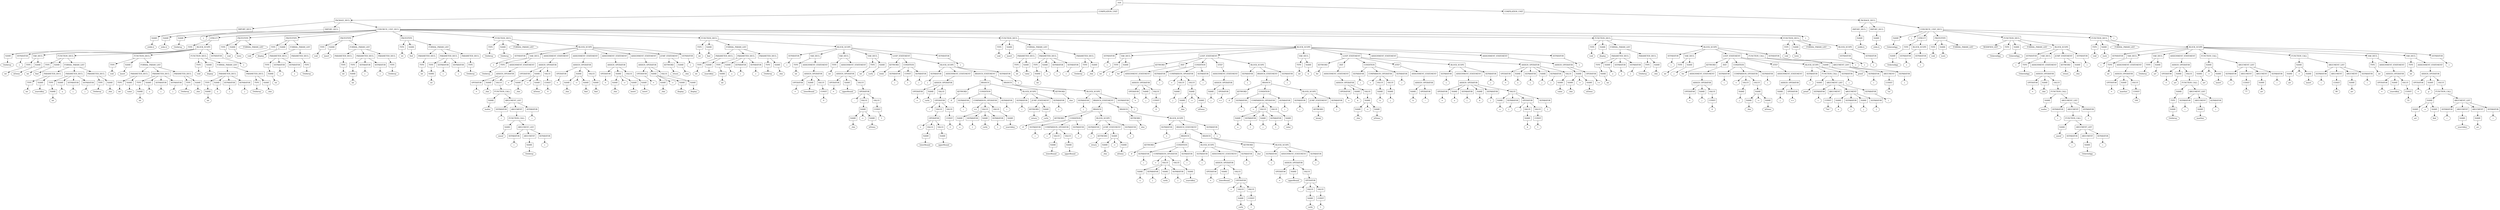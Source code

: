digraph G {
	splines="TRUE";
	n_0 [label="root", shape="rectangle"]
	n_0 -> n_1
	n_1 [label="COMPILATION_UNIT", shape="rectangle"]
	n_1 -> n_3
	n_3 [label="PACKAGE_DECL", shape="rectangle"]
	n_3 -> n_5
	n_5 [label="IMPORT_DECL", shape="rectangle"]
	n_5 -> n_11
	n_11 [label="NAME", shape="rectangle"]
	n_11 -> n_35
	n_35 [label="stdlib.h", shape="ellipse"]
	n_3 -> n_6
	n_6 [label="IMPORT_DECL", shape="rectangle"]
	n_6 -> n_12
	n_12 [label="NAME", shape="rectangle"]
	n_12 -> n_36
	n_36 [label="stdio.h", shape="ellipse"]
	n_3 -> n_7
	n_7 [label="CONCRETE_UNIT_DECL", shape="rectangle"]
	n_7 -> n_13
	n_13 [label="NAME", shape="rectangle"]
	n_13 -> n_37
	n_37 [label="OrdArray", shape="ellipse"]
	n_7 -> n_14
	n_14 [label="{", shape="ellipse"]
	n_7 -> n_15
	n_15 [label="STRUCT", shape="rectangle"]
	n_15 -> n_38
	n_38 [label="TYPE", shape="rectangle"]
	n_38 -> n_89
	n_89 [label="NAME", shape="rectangle"]
	n_89 -> n_181
	n_181 [label="OrdArray", shape="ellipse"]
	n_15 -> n_39
	n_39 [label="BLOCK_SCOPE", shape="rectangle"]
	n_39 -> n_90
	n_90 [label="SEPARATOR", shape="rectangle"]
	n_90 -> n_182
	n_182 [label="{", shape="ellipse"]
	n_39 -> n_91
	n_91 [label="VAR_DECL", shape="rectangle"]
	n_91 -> n_183
	n_183 [label="TYPE", shape="rectangle"]
	n_183 -> n_307
	n_307 [label="int", shape="ellipse"]
	n_91 -> n_184
	n_184 [label="NAME", shape="rectangle"]
	n_184 -> n_308
	n_308 [label="nElems", shape="ellipse"]
	n_39 -> n_92
	n_92 [label="FUNCTION_DECL", shape="rectangle"]
	n_92 -> n_185
	n_185 [label="TYPE", shape="rectangle"]
	n_185 -> n_309
	n_309 [label="int", shape="ellipse"]
	n_92 -> n_186
	n_186 [label="NAME", shape="rectangle"]
	n_186 -> n_310
	n_310 [label="find", shape="ellipse"]
	n_92 -> n_187
	n_187 [label="FORMAL_PARAM_LIST", shape="rectangle"]
	n_187 -> n_311
	n_311 [label="PARAMETER_DECL", shape="rectangle"]
	n_311 -> n_463
	n_463 [label="TYPE", shape="rectangle"]
	n_463 -> n_599
	n_599 [label="int", shape="ellipse"]
	n_311 -> n_464
	n_464 [label="NAME", shape="rectangle"]
	n_464 -> n_600
	n_600 [label="searchKey", shape="ellipse"]
	n_187 -> n_312
	n_312 [label="PARAMETER_DECL", shape="rectangle"]
	n_312 -> n_465
	n_465 [label="TYPE", shape="rectangle"]
	n_465 -> n_601
	n_601 [label="NAME", shape="rectangle"]
	n_601 -> n_707
	n_707 [label="int", shape="ellipse"]
	n_312 -> n_466
	n_466 [label="NAME", shape="rectangle"]
	n_466 -> n_602
	n_602 [label="a", shape="ellipse"]
	n_312 -> n_467
	n_467 [label="SEPARATOR", shape="rectangle"]
	n_467 -> n_603
	n_603 [label="[", shape="ellipse"]
	n_312 -> n_468
	n_468 [label="SEPARATOR", shape="rectangle"]
	n_468 -> n_604
	n_604 [label="]", shape="ellipse"]
	n_187 -> n_313
	n_313 [label="PARAMETER_DECL", shape="rectangle"]
	n_313 -> n_469
	n_469 [label="TYPE", shape="rectangle"]
	n_469 -> n_605
	n_605 [label="OrdArray", shape="ellipse"]
	n_313 -> n_470
	n_470 [label="NAME", shape="rectangle"]
	n_470 -> n_606
	n_606 [label="_this", shape="ellipse"]
	n_39 -> n_93
	n_93 [label="FUNCTION_DECL", shape="rectangle"]
	n_93 -> n_188
	n_188 [label="TYPE", shape="rectangle"]
	n_188 -> n_314
	n_314 [label="void", shape="ellipse"]
	n_93 -> n_189
	n_189 [label="NAME", shape="rectangle"]
	n_189 -> n_315
	n_315 [label="insert", shape="ellipse"]
	n_93 -> n_190
	n_190 [label="FORMAL_PARAM_LIST", shape="rectangle"]
	n_190 -> n_316
	n_316 [label="PARAMETER_DECL", shape="rectangle"]
	n_316 -> n_471
	n_471 [label="TYPE", shape="rectangle"]
	n_471 -> n_607
	n_607 [label="int", shape="ellipse"]
	n_316 -> n_472
	n_472 [label="NAME", shape="rectangle"]
	n_472 -> n_608
	n_608 [label="value", shape="ellipse"]
	n_190 -> n_317
	n_317 [label="PARAMETER_DECL", shape="rectangle"]
	n_317 -> n_473
	n_473 [label="TYPE", shape="rectangle"]
	n_473 -> n_609
	n_609 [label="NAME", shape="rectangle"]
	n_609 -> n_708
	n_708 [label="int", shape="ellipse"]
	n_317 -> n_474
	n_474 [label="NAME", shape="rectangle"]
	n_474 -> n_610
	n_610 [label="a", shape="ellipse"]
	n_317 -> n_475
	n_475 [label="SEPARATOR", shape="rectangle"]
	n_475 -> n_611
	n_611 [label="[", shape="ellipse"]
	n_317 -> n_476
	n_476 [label="SEPARATOR", shape="rectangle"]
	n_476 -> n_612
	n_612 [label="]", shape="ellipse"]
	n_190 -> n_318
	n_318 [label="PARAMETER_DECL", shape="rectangle"]
	n_318 -> n_477
	n_477 [label="TYPE", shape="rectangle"]
	n_477 -> n_613
	n_613 [label="OrdArray", shape="ellipse"]
	n_318 -> n_478
	n_478 [label="NAME", shape="rectangle"]
	n_478 -> n_614
	n_614 [label="_this", shape="ellipse"]
	n_39 -> n_94
	n_94 [label="FUNCTION_DECL", shape="rectangle"]
	n_94 -> n_191
	n_191 [label="TYPE", shape="rectangle"]
	n_191 -> n_319
	n_319 [label="void", shape="ellipse"]
	n_94 -> n_192
	n_192 [label="NAME", shape="rectangle"]
	n_192 -> n_320
	n_320 [label="display", shape="ellipse"]
	n_94 -> n_193
	n_193 [label="FORMAL_PARAM_LIST", shape="rectangle"]
	n_193 -> n_321
	n_321 [label="PARAMETER_DECL", shape="rectangle"]
	n_321 -> n_479
	n_479 [label="TYPE", shape="rectangle"]
	n_479 -> n_615
	n_615 [label="NAME", shape="rectangle"]
	n_615 -> n_709
	n_709 [label="int", shape="ellipse"]
	n_321 -> n_480
	n_480 [label="NAME", shape="rectangle"]
	n_480 -> n_616
	n_616 [label="a", shape="ellipse"]
	n_321 -> n_481
	n_481 [label="SEPARATOR", shape="rectangle"]
	n_481 -> n_617
	n_617 [label="[", shape="ellipse"]
	n_321 -> n_482
	n_482 [label="SEPARATOR", shape="rectangle"]
	n_482 -> n_618
	n_618 [label="]", shape="ellipse"]
	n_193 -> n_322
	n_322 [label="PARAMETER_DECL", shape="rectangle"]
	n_322 -> n_483
	n_483 [label="TYPE", shape="rectangle"]
	n_483 -> n_619
	n_619 [label="OrdArray", shape="ellipse"]
	n_322 -> n_484
	n_484 [label="NAME", shape="rectangle"]
	n_484 -> n_620
	n_620 [label="_this", shape="ellipse"]
	n_39 -> n_95
	n_95 [label="SEPARATOR", shape="rectangle"]
	n_95 -> n_194
	n_194 [label="}", shape="ellipse"]
	n_7 -> n_16
	n_16 [label="PROTOTYPE", shape="rectangle"]
	n_16 -> n_40
	n_40 [label="TYPE", shape="rectangle"]
	n_40 -> n_96
	n_96 [label="void", shape="ellipse"]
	n_16 -> n_41
	n_41 [label="NAME", shape="rectangle"]
	n_41 -> n_97
	n_97 [label="teste", shape="ellipse"]
	n_16 -> n_42
	n_42 [label="FORMAL_PARAM_LIST", shape="ellipse"]
	n_7 -> n_17
	n_17 [label="PROTOTYPE", shape="rectangle"]
	n_17 -> n_43
	n_43 [label="TYPE", shape="rectangle"]
	n_43 -> n_98
	n_98 [label="void", shape="ellipse"]
	n_17 -> n_44
	n_44 [label="NAME", shape="rectangle"]
	n_44 -> n_99
	n_99 [label="display", shape="ellipse"]
	n_17 -> n_45
	n_45 [label="FORMAL_PARAM_LIST", shape="rectangle"]
	n_45 -> n_100
	n_100 [label="PARAMETER_DECL", shape="rectangle"]
	n_100 -> n_195
	n_195 [label="TYPE", shape="rectangle"]
	n_195 -> n_323
	n_323 [label="NAME", shape="rectangle"]
	n_323 -> n_485
	n_485 [label="int", shape="ellipse"]
	n_100 -> n_196
	n_196 [label="SEPARATOR", shape="rectangle"]
	n_196 -> n_324
	n_324 [label="[", shape="ellipse"]
	n_100 -> n_197
	n_197 [label="SEPARATOR", shape="rectangle"]
	n_197 -> n_325
	n_325 [label="]", shape="ellipse"]
	n_45 -> n_101
	n_101 [label="PARAMETER_DECL", shape="rectangle"]
	n_101 -> n_198
	n_198 [label="TYPE", shape="rectangle"]
	n_198 -> n_326
	n_326 [label="OrdArray", shape="ellipse"]
	n_7 -> n_18
	n_18 [label="PROTOTYPE", shape="rectangle"]
	n_18 -> n_46
	n_46 [label="TYPE", shape="rectangle"]
	n_46 -> n_102
	n_102 [label="void", shape="ellipse"]
	n_18 -> n_47
	n_47 [label="NAME", shape="rectangle"]
	n_47 -> n_103
	n_103 [label="insert", shape="ellipse"]
	n_18 -> n_48
	n_48 [label="FORMAL_PARAM_LIST", shape="rectangle"]
	n_48 -> n_104
	n_104 [label="PARAMETER_DECL", shape="rectangle"]
	n_104 -> n_199
	n_199 [label="TYPE", shape="rectangle"]
	n_199 -> n_327
	n_327 [label="int", shape="ellipse"]
	n_48 -> n_105
	n_105 [label="PARAMETER_DECL", shape="rectangle"]
	n_105 -> n_200
	n_200 [label="TYPE", shape="rectangle"]
	n_200 -> n_328
	n_328 [label="NAME", shape="rectangle"]
	n_328 -> n_486
	n_486 [label="int", shape="ellipse"]
	n_105 -> n_201
	n_201 [label="SEPARATOR", shape="rectangle"]
	n_201 -> n_329
	n_329 [label="[", shape="ellipse"]
	n_105 -> n_202
	n_202 [label="SEPARATOR", shape="rectangle"]
	n_202 -> n_330
	n_330 [label="]", shape="ellipse"]
	n_48 -> n_106
	n_106 [label="PARAMETER_DECL", shape="rectangle"]
	n_106 -> n_203
	n_203 [label="TYPE", shape="rectangle"]
	n_203 -> n_331
	n_331 [label="OrdArray", shape="ellipse"]
	n_7 -> n_19
	n_19 [label="PROTOTYPE", shape="rectangle"]
	n_19 -> n_49
	n_49 [label="TYPE", shape="rectangle"]
	n_49 -> n_107
	n_107 [label="int", shape="ellipse"]
	n_19 -> n_50
	n_50 [label="NAME", shape="rectangle"]
	n_50 -> n_108
	n_108 [label="find", shape="ellipse"]
	n_19 -> n_51
	n_51 [label="FORMAL_PARAM_LIST", shape="rectangle"]
	n_51 -> n_109
	n_109 [label="PARAMETER_DECL", shape="rectangle"]
	n_109 -> n_204
	n_204 [label="TYPE", shape="rectangle"]
	n_204 -> n_332
	n_332 [label="int", shape="ellipse"]
	n_51 -> n_110
	n_110 [label="PARAMETER_DECL", shape="rectangle"]
	n_110 -> n_205
	n_205 [label="TYPE", shape="rectangle"]
	n_205 -> n_333
	n_333 [label="NAME", shape="rectangle"]
	n_333 -> n_487
	n_487 [label="int", shape="ellipse"]
	n_110 -> n_206
	n_206 [label="SEPARATOR", shape="rectangle"]
	n_206 -> n_334
	n_334 [label="[", shape="ellipse"]
	n_110 -> n_207
	n_207 [label="SEPARATOR", shape="rectangle"]
	n_207 -> n_335
	n_335 [label="]", shape="ellipse"]
	n_51 -> n_111
	n_111 [label="PARAMETER_DECL", shape="rectangle"]
	n_111 -> n_208
	n_208 [label="TYPE", shape="rectangle"]
	n_208 -> n_336
	n_336 [label="OrdArray", shape="ellipse"]
	n_7 -> n_20
	n_20 [label="FUNCTION_DECL", shape="rectangle"]
	n_20 -> n_52
	n_52 [label="TYPE", shape="rectangle"]
	n_52 -> n_112
	n_112 [label="OrdArray", shape="ellipse"]
	n_20 -> n_53
	n_53 [label="NAME", shape="rectangle"]
	n_53 -> n_113
	n_113 [label="OrdArray", shape="ellipse"]
	n_20 -> n_54
	n_54 [label="FORMAL_PARAM_LIST", shape="ellipse"]
	n_20 -> n_55
	n_55 [label="BLOCK_SCOPE", shape="rectangle"]
	n_55 -> n_114
	n_114 [label="SEPARATOR", shape="rectangle"]
	n_114 -> n_209
	n_209 [label="{", shape="ellipse"]
	n_55 -> n_115
	n_115 [label="VAR_DECL", shape="rectangle"]
	n_115 -> n_210
	n_210 [label="TYPE", shape="rectangle"]
	n_210 -> n_337
	n_337 [label="OrdArray", shape="ellipse"]
	n_115 -> n_211
	n_211 [label="ASSIGNMENT_STATEMENT", shape="rectangle"]
	n_211 -> n_338
	n_338 [label="ASSIGN_OPERATOR", shape="rectangle"]
	n_338 -> n_488
	n_488 [label="OPERATOR", shape="rectangle"]
	n_488 -> n_621
	n_621 [label="=", shape="ellipse"]
	n_338 -> n_489
	n_489 [label="NAME", shape="rectangle"]
	n_489 -> n_622
	n_622 [label="_this", shape="ellipse"]
	n_338 -> n_490
	n_490 [label="VALUE", shape="rectangle"]
	n_490 -> n_623
	n_623 [label="FUNCTION_CALL", shape="rectangle"]
	n_623 -> n_710
	n_710 [label="NAME", shape="rectangle"]
	n_710 -> n_788
	n_788 [label="malloc", shape="ellipse"]
	n_623 -> n_711
	n_711 [label="ARGUMENT_LIST", shape="rectangle"]
	n_711 -> n_789
	n_789 [label="SEPARATOR", shape="rectangle"]
	n_789 -> n_853
	n_853 [label="(", shape="ellipse"]
	n_711 -> n_790
	n_790 [label="ARGUMENT", shape="rectangle"]
	n_790 -> n_854
	n_854 [label="FUNCTION_CALL", shape="rectangle"]
	n_854 -> n_895
	n_895 [label="NAME", shape="rectangle"]
	n_895 -> n_930
	n_930 [label="sizeof", shape="ellipse"]
	n_854 -> n_896
	n_896 [label="ARGUMENT_LIST", shape="rectangle"]
	n_896 -> n_931
	n_931 [label="SEPARATOR", shape="rectangle"]
	n_931 -> n_953
	n_953 [label="(", shape="ellipse"]
	n_896 -> n_932
	n_932 [label="ARGUMENT", shape="rectangle"]
	n_932 -> n_954
	n_954 [label="NAME", shape="rectangle"]
	n_954 -> n_972
	n_972 [label="OrdArray", shape="ellipse"]
	n_896 -> n_933
	n_933 [label="SEPARATOR", shape="rectangle"]
	n_933 -> n_955
	n_955 [label=")", shape="ellipse"]
	n_711 -> n_791
	n_791 [label="SEPARATOR", shape="rectangle"]
	n_791 -> n_855
	n_855 [label=")", shape="ellipse"]
	n_55 -> n_116
	n_116 [label="ASSIGNMENT_STATEMENT", shape="rectangle"]
	n_116 -> n_212
	n_212 [label="ASSIGN_OPERATOR", shape="rectangle"]
	n_212 -> n_339
	n_339 [label="OPERATOR", shape="rectangle"]
	n_339 -> n_491
	n_491 [label="=", shape="ellipse"]
	n_212 -> n_340
	n_340 [label="NAME", shape="rectangle"]
	n_340 -> n_492
	n_492 [label="NAME", shape="rectangle"]
	n_492 -> n_624
	n_624 [label="_this", shape="ellipse"]
	n_340 -> n_493
	n_493 [label="->", shape="ellipse"]
	n_340 -> n_494
	n_494 [label="NAME", shape="rectangle"]
	n_494 -> n_625
	n_625 [label="nElems", shape="ellipse"]
	n_212 -> n_341
	n_341 [label="VALUE", shape="rectangle"]
	n_341 -> n_495
	n_495 [label="CONST", shape="rectangle"]
	n_495 -> n_626
	n_626 [label="0", shape="ellipse"]
	n_55 -> n_117
	n_117 [label="ASSIGNMENT_STATEMENT", shape="rectangle"]
	n_117 -> n_213
	n_213 [label="ASSIGN_OPERATOR", shape="rectangle"]
	n_213 -> n_342
	n_342 [label="OPERATOR", shape="rectangle"]
	n_342 -> n_496
	n_496 [label="=", shape="ellipse"]
	n_213 -> n_343
	n_343 [label="NAME", shape="rectangle"]
	n_343 -> n_497
	n_497 [label="NAME", shape="rectangle"]
	n_497 -> n_627
	n_627 [label="_this", shape="ellipse"]
	n_343 -> n_498
	n_498 [label="->", shape="ellipse"]
	n_343 -> n_499
	n_499 [label="NAME", shape="rectangle"]
	n_499 -> n_628
	n_628 [label="find", shape="ellipse"]
	n_213 -> n_344
	n_344 [label="VALUE", shape="rectangle"]
	n_344 -> n_500
	n_500 [label="NAME", shape="rectangle"]
	n_500 -> n_629
	n_629 [label="find", shape="ellipse"]
	n_55 -> n_118
	n_118 [label="ASSIGNMENT_STATEMENT", shape="rectangle"]
	n_118 -> n_214
	n_214 [label="ASSIGN_OPERATOR", shape="rectangle"]
	n_214 -> n_345
	n_345 [label="OPERATOR", shape="rectangle"]
	n_345 -> n_501
	n_501 [label="=", shape="ellipse"]
	n_214 -> n_346
	n_346 [label="NAME", shape="rectangle"]
	n_346 -> n_502
	n_502 [label="NAME", shape="rectangle"]
	n_502 -> n_630
	n_630 [label="_this", shape="ellipse"]
	n_346 -> n_503
	n_503 [label="->", shape="ellipse"]
	n_346 -> n_504
	n_504 [label="NAME", shape="rectangle"]
	n_504 -> n_631
	n_631 [label="insert", shape="ellipse"]
	n_214 -> n_347
	n_347 [label="VALUE", shape="rectangle"]
	n_347 -> n_505
	n_505 [label="NAME", shape="rectangle"]
	n_505 -> n_632
	n_632 [label="insert", shape="ellipse"]
	n_55 -> n_119
	n_119 [label="ASSIGNMENT_STATEMENT", shape="rectangle"]
	n_119 -> n_215
	n_215 [label="ASSIGN_OPERATOR", shape="rectangle"]
	n_215 -> n_348
	n_348 [label="OPERATOR", shape="rectangle"]
	n_348 -> n_506
	n_506 [label="=", shape="ellipse"]
	n_215 -> n_349
	n_349 [label="NAME", shape="rectangle"]
	n_349 -> n_507
	n_507 [label="NAME", shape="rectangle"]
	n_507 -> n_633
	n_633 [label="_this", shape="ellipse"]
	n_349 -> n_508
	n_508 [label="->", shape="ellipse"]
	n_349 -> n_509
	n_509 [label="NAME", shape="rectangle"]
	n_509 -> n_634
	n_634 [label="display", shape="ellipse"]
	n_215 -> n_350
	n_350 [label="VALUE", shape="rectangle"]
	n_350 -> n_510
	n_510 [label="NAME", shape="rectangle"]
	n_510 -> n_635
	n_635 [label="display", shape="ellipse"]
	n_55 -> n_120
	n_120 [label="JUMP_STATEMENT", shape="rectangle"]
	n_120 -> n_216
	n_216 [label="KEYWORD", shape="rectangle"]
	n_216 -> n_351
	n_351 [label="return", shape="ellipse"]
	n_120 -> n_217
	n_217 [label="NAME", shape="rectangle"]
	n_217 -> n_352
	n_352 [label="_this", shape="ellipse"]
	n_55 -> n_121
	n_121 [label="SEPARATOR", shape="rectangle"]
	n_121 -> n_218
	n_218 [label="}", shape="ellipse"]
	n_7 -> n_21
	n_21 [label="FUNCTION_DECL", shape="rectangle"]
	n_21 -> n_56
	n_56 [label="TYPE", shape="rectangle"]
	n_56 -> n_122
	n_122 [label="int", shape="ellipse"]
	n_21 -> n_57
	n_57 [label="NAME", shape="rectangle"]
	n_57 -> n_123
	n_123 [label="find", shape="ellipse"]
	n_21 -> n_58
	n_58 [label="FORMAL_PARAM_LIST", shape="rectangle"]
	n_58 -> n_124
	n_124 [label="PARAMETER_DECL", shape="rectangle"]
	n_124 -> n_219
	n_219 [label="TYPE", shape="rectangle"]
	n_219 -> n_353
	n_353 [label="int", shape="ellipse"]
	n_124 -> n_220
	n_220 [label="NAME", shape="rectangle"]
	n_220 -> n_354
	n_354 [label="searchKey", shape="ellipse"]
	n_58 -> n_125
	n_125 [label="PARAMETER_DECL", shape="rectangle"]
	n_125 -> n_221
	n_221 [label="TYPE", shape="rectangle"]
	n_221 -> n_355
	n_355 [label="NAME", shape="rectangle"]
	n_355 -> n_511
	n_511 [label="int", shape="ellipse"]
	n_125 -> n_222
	n_222 [label="NAME", shape="rectangle"]
	n_222 -> n_356
	n_356 [label="a", shape="ellipse"]
	n_125 -> n_223
	n_223 [label="SEPARATOR", shape="rectangle"]
	n_223 -> n_357
	n_357 [label="[", shape="ellipse"]
	n_125 -> n_224
	n_224 [label="SEPARATOR", shape="rectangle"]
	n_224 -> n_358
	n_358 [label="]", shape="ellipse"]
	n_58 -> n_126
	n_126 [label="PARAMETER_DECL", shape="rectangle"]
	n_126 -> n_225
	n_225 [label="TYPE", shape="rectangle"]
	n_225 -> n_359
	n_359 [label="OrdArray", shape="ellipse"]
	n_126 -> n_226
	n_226 [label="NAME", shape="rectangle"]
	n_226 -> n_360
	n_360 [label="_this", shape="ellipse"]
	n_21 -> n_59
	n_59 [label="BLOCK_SCOPE", shape="rectangle"]
	n_59 -> n_127
	n_127 [label="SEPARATOR", shape="rectangle"]
	n_127 -> n_227
	n_227 [label="{", shape="ellipse"]
	n_59 -> n_128
	n_128 [label="VAR_DECL", shape="rectangle"]
	n_128 -> n_228
	n_228 [label="TYPE", shape="rectangle"]
	n_228 -> n_361
	n_361 [label="int", shape="ellipse"]
	n_128 -> n_229
	n_229 [label="ASSIGNMENT_STATEMENT", shape="rectangle"]
	n_229 -> n_362
	n_362 [label="ASSIGN_OPERATOR", shape="rectangle"]
	n_362 -> n_512
	n_512 [label="OPERATOR", shape="rectangle"]
	n_512 -> n_636
	n_636 [label="=", shape="ellipse"]
	n_362 -> n_513
	n_513 [label="NAME", shape="rectangle"]
	n_513 -> n_637
	n_637 [label="lowerBound", shape="ellipse"]
	n_362 -> n_514
	n_514 [label="VALUE", shape="rectangle"]
	n_514 -> n_638
	n_638 [label="CONST", shape="rectangle"]
	n_638 -> n_712
	n_712 [label="0", shape="ellipse"]
	n_59 -> n_129
	n_129 [label="VAR_DECL", shape="rectangle"]
	n_129 -> n_230
	n_230 [label="TYPE", shape="rectangle"]
	n_230 -> n_363
	n_363 [label="int", shape="ellipse"]
	n_129 -> n_231
	n_231 [label="ASSIGNMENT_STATEMENT", shape="rectangle"]
	n_231 -> n_364
	n_364 [label="ASSIGN_OPERATOR", shape="rectangle"]
	n_364 -> n_515
	n_515 [label="OPERATOR", shape="rectangle"]
	n_515 -> n_639
	n_639 [label="=", shape="ellipse"]
	n_364 -> n_516
	n_516 [label="NAME", shape="rectangle"]
	n_516 -> n_640
	n_640 [label="upperBound", shape="ellipse"]
	n_364 -> n_517
	n_517 [label="VALUE", shape="rectangle"]
	n_517 -> n_641
	n_641 [label="OPERATOR", shape="rectangle"]
	n_641 -> n_713
	n_713 [label="-", shape="ellipse"]
	n_641 -> n_714
	n_714 [label="VALUE", shape="rectangle"]
	n_714 -> n_792
	n_792 [label="NAME", shape="rectangle"]
	n_792 -> n_856
	n_856 [label="NAME", shape="rectangle"]
	n_856 -> n_897
	n_897 [label="_this", shape="ellipse"]
	n_792 -> n_857
	n_857 [label="->", shape="ellipse"]
	n_792 -> n_858
	n_858 [label="NAME", shape="rectangle"]
	n_858 -> n_898
	n_898 [label="nElems", shape="ellipse"]
	n_641 -> n_715
	n_715 [label="VALUE", shape="rectangle"]
	n_715 -> n_793
	n_793 [label="CONST", shape="rectangle"]
	n_793 -> n_859
	n_859 [label="1", shape="ellipse"]
	n_59 -> n_130
	n_130 [label="VAR_DECL", shape="rectangle"]
	n_130 -> n_232
	n_232 [label="TYPE", shape="rectangle"]
	n_232 -> n_365
	n_365 [label="int", shape="ellipse"]
	n_130 -> n_233
	n_233 [label="NAME", shape="rectangle"]
	n_233 -> n_366
	n_366 [label="curIn", shape="ellipse"]
	n_59 -> n_131
	n_131 [label="LOOP_STATEMENT", shape="rectangle"]
	n_131 -> n_234
	n_234 [label="KEYWORD", shape="rectangle"]
	n_234 -> n_367
	n_367 [label="while", shape="ellipse"]
	n_131 -> n_235
	n_235 [label="CONDITION", shape="rectangle"]
	n_235 -> n_368
	n_368 [label="SEPARATOR", shape="rectangle"]
	n_368 -> n_518
	n_518 [label="(", shape="ellipse"]
	n_235 -> n_369
	n_369 [label="CONST", shape="rectangle"]
	n_369 -> n_519
	n_519 [label="1", shape="ellipse"]
	n_235 -> n_370
	n_370 [label="SEPARATOR", shape="rectangle"]
	n_370 -> n_520
	n_520 [label=")", shape="ellipse"]
	n_131 -> n_236
	n_236 [label="BLOCK_SCOPE", shape="rectangle"]
	n_236 -> n_371
	n_371 [label="SEPARATOR", shape="rectangle"]
	n_371 -> n_521
	n_521 [label="{", shape="ellipse"]
	n_236 -> n_372
	n_372 [label="ASSIGNMENT_STATEMENT", shape="rectangle"]
	n_372 -> n_522
	n_522 [label="ASSIGN_OPERATOR", shape="rectangle"]
	n_522 -> n_642
	n_642 [label="OPERATOR", shape="rectangle"]
	n_642 -> n_716
	n_716 [label="=", shape="ellipse"]
	n_522 -> n_643
	n_643 [label="NAME", shape="rectangle"]
	n_643 -> n_717
	n_717 [label="curIn", shape="ellipse"]
	n_522 -> n_644
	n_644 [label="VALUE", shape="rectangle"]
	n_644 -> n_718
	n_718 [label="OPERATOR", shape="rectangle"]
	n_718 -> n_794
	n_794 [label="/", shape="ellipse"]
	n_718 -> n_795
	n_795 [label="VALUE", shape="rectangle"]
	n_795 -> n_860
	n_860 [label="OPERATOR", shape="rectangle"]
	n_860 -> n_899
	n_899 [label="+", shape="ellipse"]
	n_860 -> n_900
	n_900 [label="VALUE", shape="rectangle"]
	n_900 -> n_934
	n_934 [label="NAME", shape="rectangle"]
	n_934 -> n_956
	n_956 [label="lowerBound", shape="ellipse"]
	n_860 -> n_901
	n_901 [label="VALUE", shape="rectangle"]
	n_901 -> n_935
	n_935 [label="NAME", shape="rectangle"]
	n_935 -> n_957
	n_957 [label="upperBound", shape="ellipse"]
	n_718 -> n_796
	n_796 [label="VALUE", shape="rectangle"]
	n_796 -> n_861
	n_861 [label="CONST", shape="rectangle"]
	n_861 -> n_902
	n_902 [label="2", shape="ellipse"]
	n_236 -> n_373
	n_373 [label="BRANCH_STATEMENT", shape="rectangle"]
	n_373 -> n_523
	n_523 [label="BRANCH", shape="rectangle"]
	n_523 -> n_645
	n_645 [label="KEYWORD", shape="rectangle"]
	n_645 -> n_719
	n_719 [label="if", shape="ellipse"]
	n_523 -> n_646
	n_646 [label="CONDITION", shape="rectangle"]
	n_646 -> n_720
	n_720 [label="SEPARATOR", shape="rectangle"]
	n_720 -> n_797
	n_797 [label="(", shape="ellipse"]
	n_646 -> n_721
	n_721 [label="COMPARISON_OPERATOR", shape="rectangle"]
	n_721 -> n_798
	n_798 [label="==", shape="ellipse"]
	n_721 -> n_799
	n_799 [label="VALUE", shape="rectangle"]
	n_799 -> n_862
	n_862 [label="NAME", shape="rectangle"]
	n_862 -> n_903
	n_903 [label="a", shape="ellipse"]
	n_799 -> n_863
	n_863 [label="SEPARATOR", shape="rectangle"]
	n_863 -> n_904
	n_904 [label="[", shape="ellipse"]
	n_799 -> n_864
	n_864 [label="NAME", shape="rectangle"]
	n_864 -> n_905
	n_905 [label="curIn", shape="ellipse"]
	n_799 -> n_865
	n_865 [label="SEPARATOR", shape="rectangle"]
	n_865 -> n_906
	n_906 [label="]", shape="ellipse"]
	n_721 -> n_800
	n_800 [label="VALUE", shape="rectangle"]
	n_800 -> n_866
	n_866 [label="NAME", shape="rectangle"]
	n_866 -> n_907
	n_907 [label="searchKey", shape="ellipse"]
	n_646 -> n_722
	n_722 [label="SEPARATOR", shape="rectangle"]
	n_722 -> n_801
	n_801 [label=")", shape="ellipse"]
	n_523 -> n_647
	n_647 [label="BLOCK_SCOPE", shape="rectangle"]
	n_647 -> n_723
	n_723 [label="SEPARATOR", shape="rectangle"]
	n_723 -> n_802
	n_802 [label="{", shape="ellipse"]
	n_647 -> n_724
	n_724 [label="JUMP_STATEMENT", shape="rectangle"]
	n_724 -> n_803
	n_803 [label="KEYWORD", shape="rectangle"]
	n_803 -> n_867
	n_867 [label="return", shape="ellipse"]
	n_724 -> n_804
	n_804 [label="NAME", shape="rectangle"]
	n_804 -> n_868
	n_868 [label="curIn", shape="ellipse"]
	n_647 -> n_725
	n_725 [label="SEPARATOR", shape="rectangle"]
	n_725 -> n_805
	n_805 [label="}", shape="ellipse"]
	n_373 -> n_524
	n_524 [label="BRANCH", shape="rectangle"]
	n_524 -> n_648
	n_648 [label="KEYWORD", shape="rectangle"]
	n_648 -> n_726
	n_726 [label="else", shape="ellipse"]
	n_524 -> n_649
	n_649 [label="BLOCK_SCOPE", shape="rectangle"]
	n_649 -> n_727
	n_727 [label="SEPARATOR", shape="rectangle"]
	n_727 -> n_806
	n_806 [label="{", shape="ellipse"]
	n_649 -> n_728
	n_728 [label="BRANCH_STATEMENT", shape="rectangle"]
	n_728 -> n_807
	n_807 [label="BRANCH", shape="rectangle"]
	n_807 -> n_869
	n_869 [label="KEYWORD", shape="rectangle"]
	n_869 -> n_908
	n_908 [label="if", shape="ellipse"]
	n_807 -> n_870
	n_870 [label="CONDITION", shape="rectangle"]
	n_870 -> n_909
	n_909 [label="SEPARATOR", shape="rectangle"]
	n_909 -> n_936
	n_936 [label="(", shape="ellipse"]
	n_870 -> n_910
	n_910 [label="COMPARISON_OPERATOR", shape="rectangle"]
	n_910 -> n_937
	n_937 [label=">", shape="ellipse"]
	n_910 -> n_938
	n_938 [label="VALUE", shape="rectangle"]
	n_938 -> n_958
	n_958 [label="NAME", shape="rectangle"]
	n_958 -> n_973
	n_973 [label="lowerBound", shape="ellipse"]
	n_910 -> n_939
	n_939 [label="VALUE", shape="rectangle"]
	n_939 -> n_959
	n_959 [label="NAME", shape="rectangle"]
	n_959 -> n_974
	n_974 [label="upperBound", shape="ellipse"]
	n_870 -> n_911
	n_911 [label="SEPARATOR", shape="rectangle"]
	n_911 -> n_940
	n_940 [label=")", shape="ellipse"]
	n_807 -> n_871
	n_871 [label="BLOCK_SCOPE", shape="rectangle"]
	n_871 -> n_912
	n_912 [label="SEPARATOR", shape="rectangle"]
	n_912 -> n_941
	n_941 [label="{", shape="ellipse"]
	n_871 -> n_913
	n_913 [label="JUMP_STATEMENT", shape="rectangle"]
	n_913 -> n_942
	n_942 [label="KEYWORD", shape="rectangle"]
	n_942 -> n_960
	n_960 [label="return", shape="ellipse"]
	n_913 -> n_943
	n_943 [label="NAME", shape="rectangle"]
	n_943 -> n_961
	n_961 [label="NAME", shape="rectangle"]
	n_961 -> n_975
	n_975 [label="_this", shape="ellipse"]
	n_943 -> n_962
	n_962 [label="->", shape="ellipse"]
	n_943 -> n_963
	n_963 [label="NAME", shape="rectangle"]
	n_963 -> n_976
	n_976 [label="nElems", shape="ellipse"]
	n_871 -> n_914
	n_914 [label="SEPARATOR", shape="rectangle"]
	n_914 -> n_944
	n_944 [label="}", shape="ellipse"]
	n_728 -> n_808
	n_808 [label="BRANCH", shape="rectangle"]
	n_808 -> n_872
	n_872 [label="KEYWORD", shape="rectangle"]
	n_872 -> n_915
	n_915 [label="else", shape="ellipse"]
	n_808 -> n_873
	n_873 [label="BLOCK_SCOPE", shape="rectangle"]
	n_873 -> n_916
	n_916 [label="SEPARATOR", shape="rectangle"]
	n_916 -> n_945
	n_945 [label="{", shape="ellipse"]
	n_873 -> n_917
	n_917 [label="BRANCH_STATEMENT", shape="rectangle"]
	n_917 -> n_946
	n_946 [label="BRANCH", shape="rectangle"]
	n_946 -> n_964
	n_964 [label="KEYWORD", shape="rectangle"]
	n_964 -> n_977
	n_977 [label="if", shape="ellipse"]
	n_946 -> n_965
	n_965 [label="CONDITION", shape="rectangle"]
	n_965 -> n_978
	n_978 [label="SEPARATOR", shape="rectangle"]
	n_978 -> n_989
	n_989 [label="(", shape="ellipse"]
	n_965 -> n_979
	n_979 [label="COMPARISON_OPERATOR", shape="rectangle"]
	n_979 -> n_990
	n_990 [label="<", shape="ellipse"]
	n_979 -> n_991
	n_991 [label="VALUE", shape="rectangle"]
	n_991 -> n_1000
	n_1000 [label="NAME", shape="rectangle"]
	n_1000 -> n_1011
	n_1011 [label="a", shape="ellipse"]
	n_991 -> n_1001
	n_1001 [label="SEPARATOR", shape="rectangle"]
	n_1001 -> n_1012
	n_1012 [label="[", shape="ellipse"]
	n_991 -> n_1002
	n_1002 [label="NAME", shape="rectangle"]
	n_1002 -> n_1013
	n_1013 [label="curIn", shape="ellipse"]
	n_991 -> n_1003
	n_1003 [label="SEPARATOR", shape="rectangle"]
	n_1003 -> n_1014
	n_1014 [label="]", shape="ellipse"]
	n_979 -> n_992
	n_992 [label="VALUE", shape="rectangle"]
	n_992 -> n_1004
	n_1004 [label="NAME", shape="rectangle"]
	n_1004 -> n_1015
	n_1015 [label="searchKey", shape="ellipse"]
	n_965 -> n_980
	n_980 [label="SEPARATOR", shape="rectangle"]
	n_980 -> n_993
	n_993 [label=")", shape="ellipse"]
	n_946 -> n_966
	n_966 [label="BLOCK_SCOPE", shape="rectangle"]
	n_966 -> n_981
	n_981 [label="SEPARATOR", shape="rectangle"]
	n_981 -> n_994
	n_994 [label="{", shape="ellipse"]
	n_966 -> n_982
	n_982 [label="ASSIGNMENT_STATEMENT", shape="rectangle"]
	n_982 -> n_995
	n_995 [label="ASSIGN_OPERATOR", shape="rectangle"]
	n_995 -> n_1005
	n_1005 [label="OPERATOR", shape="rectangle"]
	n_1005 -> n_1016
	n_1016 [label="=", shape="ellipse"]
	n_995 -> n_1006
	n_1006 [label="NAME", shape="rectangle"]
	n_1006 -> n_1017
	n_1017 [label="lowerBound", shape="ellipse"]
	n_995 -> n_1007
	n_1007 [label="VALUE", shape="rectangle"]
	n_1007 -> n_1018
	n_1018 [label="OPERATOR", shape="rectangle"]
	n_1018 -> n_1022
	n_1022 [label="+", shape="ellipse"]
	n_1018 -> n_1023
	n_1023 [label="VALUE", shape="rectangle"]
	n_1023 -> n_1028
	n_1028 [label="NAME", shape="rectangle"]
	n_1028 -> n_1032
	n_1032 [label="curIn", shape="ellipse"]
	n_1018 -> n_1024
	n_1024 [label="VALUE", shape="rectangle"]
	n_1024 -> n_1029
	n_1029 [label="CONST", shape="rectangle"]
	n_1029 -> n_1033
	n_1033 [label="1", shape="ellipse"]
	n_966 -> n_983
	n_983 [label="SEPARATOR", shape="rectangle"]
	n_983 -> n_996
	n_996 [label="}", shape="ellipse"]
	n_917 -> n_947
	n_947 [label="BRANCH", shape="rectangle"]
	n_947 -> n_967
	n_967 [label="KEYWORD", shape="rectangle"]
	n_967 -> n_984
	n_984 [label="else", shape="ellipse"]
	n_947 -> n_968
	n_968 [label="BLOCK_SCOPE", shape="rectangle"]
	n_968 -> n_985
	n_985 [label="SEPARATOR", shape="rectangle"]
	n_985 -> n_997
	n_997 [label="{", shape="ellipse"]
	n_968 -> n_986
	n_986 [label="ASSIGNMENT_STATEMENT", shape="rectangle"]
	n_986 -> n_998
	n_998 [label="ASSIGN_OPERATOR", shape="rectangle"]
	n_998 -> n_1008
	n_1008 [label="OPERATOR", shape="rectangle"]
	n_1008 -> n_1019
	n_1019 [label="=", shape="ellipse"]
	n_998 -> n_1009
	n_1009 [label="NAME", shape="rectangle"]
	n_1009 -> n_1020
	n_1020 [label="upperBound", shape="ellipse"]
	n_998 -> n_1010
	n_1010 [label="VALUE", shape="rectangle"]
	n_1010 -> n_1021
	n_1021 [label="OPERATOR", shape="rectangle"]
	n_1021 -> n_1025
	n_1025 [label="-", shape="ellipse"]
	n_1021 -> n_1026
	n_1026 [label="VALUE", shape="rectangle"]
	n_1026 -> n_1030
	n_1030 [label="NAME", shape="rectangle"]
	n_1030 -> n_1034
	n_1034 [label="curIn", shape="ellipse"]
	n_1021 -> n_1027
	n_1027 [label="VALUE", shape="rectangle"]
	n_1027 -> n_1031
	n_1031 [label="CONST", shape="rectangle"]
	n_1031 -> n_1035
	n_1035 [label="1", shape="ellipse"]
	n_968 -> n_987
	n_987 [label="SEPARATOR", shape="rectangle"]
	n_987 -> n_999
	n_999 [label="}", shape="ellipse"]
	n_873 -> n_918
	n_918 [label="SEPARATOR", shape="rectangle"]
	n_918 -> n_948
	n_948 [label="}", shape="ellipse"]
	n_649 -> n_729
	n_729 [label="SEPARATOR", shape="rectangle"]
	n_729 -> n_809
	n_809 [label="}", shape="ellipse"]
	n_236 -> n_374
	n_374 [label="SEPARATOR", shape="rectangle"]
	n_374 -> n_525
	n_525 [label="}", shape="ellipse"]
	n_59 -> n_132
	n_132 [label="SEPARATOR", shape="rectangle"]
	n_132 -> n_237
	n_237 [label="}", shape="ellipse"]
	n_7 -> n_22
	n_22 [label="FUNCTION_DECL", shape="rectangle"]
	n_22 -> n_60
	n_60 [label="TYPE", shape="rectangle"]
	n_60 -> n_133
	n_133 [label="void", shape="ellipse"]
	n_22 -> n_61
	n_61 [label="NAME", shape="rectangle"]
	n_61 -> n_134
	n_134 [label="insert", shape="ellipse"]
	n_22 -> n_62
	n_62 [label="FORMAL_PARAM_LIST", shape="rectangle"]
	n_62 -> n_135
	n_135 [label="PARAMETER_DECL", shape="rectangle"]
	n_135 -> n_238
	n_238 [label="TYPE", shape="rectangle"]
	n_238 -> n_375
	n_375 [label="int", shape="ellipse"]
	n_135 -> n_239
	n_239 [label="NAME", shape="rectangle"]
	n_239 -> n_376
	n_376 [label="value", shape="ellipse"]
	n_62 -> n_136
	n_136 [label="PARAMETER_DECL", shape="rectangle"]
	n_136 -> n_240
	n_240 [label="TYPE", shape="rectangle"]
	n_240 -> n_377
	n_377 [label="NAME", shape="rectangle"]
	n_377 -> n_526
	n_526 [label="int", shape="ellipse"]
	n_136 -> n_241
	n_241 [label="NAME", shape="rectangle"]
	n_241 -> n_378
	n_378 [label="a", shape="ellipse"]
	n_136 -> n_242
	n_242 [label="SEPARATOR", shape="rectangle"]
	n_242 -> n_379
	n_379 [label="[", shape="ellipse"]
	n_136 -> n_243
	n_243 [label="SEPARATOR", shape="rectangle"]
	n_243 -> n_380
	n_380 [label="]", shape="ellipse"]
	n_62 -> n_137
	n_137 [label="PARAMETER_DECL", shape="rectangle"]
	n_137 -> n_244
	n_244 [label="TYPE", shape="rectangle"]
	n_244 -> n_381
	n_381 [label="OrdArray", shape="ellipse"]
	n_137 -> n_245
	n_245 [label="NAME", shape="rectangle"]
	n_245 -> n_382
	n_382 [label="_this", shape="ellipse"]
	n_22 -> n_63
	n_63 [label="BLOCK_SCOPE", shape="rectangle"]
	n_63 -> n_138
	n_138 [label="SEPARATOR", shape="rectangle"]
	n_138 -> n_246
	n_246 [label="{", shape="ellipse"]
	n_63 -> n_139
	n_139 [label="VAR_DECL", shape="rectangle"]
	n_139 -> n_247
	n_247 [label="TYPE", shape="rectangle"]
	n_247 -> n_383
	n_383 [label="int", shape="ellipse"]
	n_139 -> n_248
	n_248 [label="NAME", shape="rectangle"]
	n_248 -> n_384
	n_384 [label="j", shape="ellipse"]
	n_63 -> n_140
	n_140 [label="LOOP_STATEMENT", shape="rectangle"]
	n_140 -> n_249
	n_249 [label="KEYWORD", shape="rectangle"]
	n_249 -> n_385
	n_385 [label="for", shape="ellipse"]
	n_140 -> n_250
	n_250 [label="INIT", shape="rectangle"]
	n_250 -> n_386
	n_386 [label="ASSIGNMENT_STATEMENT", shape="rectangle"]
	n_386 -> n_527
	n_527 [label="ASSIGN_OPERATOR", shape="rectangle"]
	n_527 -> n_650
	n_650 [label="OPERATOR", shape="rectangle"]
	n_650 -> n_730
	n_730 [label="=", shape="ellipse"]
	n_527 -> n_651
	n_651 [label="NAME", shape="rectangle"]
	n_651 -> n_731
	n_731 [label="j", shape="ellipse"]
	n_527 -> n_652
	n_652 [label="VALUE", shape="rectangle"]
	n_652 -> n_732
	n_732 [label="CONST", shape="rectangle"]
	n_732 -> n_810
	n_810 [label="0", shape="ellipse"]
	n_140 -> n_251
	n_251 [label="CONDITION", shape="rectangle"]
	n_251 -> n_387
	n_387 [label="SEPARATOR", shape="rectangle"]
	n_387 -> n_528
	n_528 [label="(", shape="ellipse"]
	n_251 -> n_388
	n_388 [label="COMPARISON_OPERATOR", shape="rectangle"]
	n_388 -> n_529
	n_529 [label="<", shape="ellipse"]
	n_388 -> n_530
	n_530 [label="VALUE", shape="rectangle"]
	n_530 -> n_653
	n_653 [label="NAME", shape="rectangle"]
	n_653 -> n_733
	n_733 [label="j", shape="ellipse"]
	n_388 -> n_531
	n_531 [label="VALUE", shape="rectangle"]
	n_531 -> n_654
	n_654 [label="NAME", shape="rectangle"]
	n_654 -> n_734
	n_734 [label="NAME", shape="rectangle"]
	n_734 -> n_811
	n_811 [label="_this", shape="ellipse"]
	n_654 -> n_735
	n_735 [label="->", shape="ellipse"]
	n_654 -> n_736
	n_736 [label="NAME", shape="rectangle"]
	n_736 -> n_812
	n_812 [label="nElems", shape="ellipse"]
	n_251 -> n_389
	n_389 [label="SEPARATOR", shape="rectangle"]
	n_389 -> n_532
	n_532 [label=")", shape="ellipse"]
	n_140 -> n_252
	n_252 [label="STEP", shape="rectangle"]
	n_252 -> n_390
	n_390 [label="ASSIGNMENT_STATEMENT", shape="rectangle"]
	n_390 -> n_533
	n_533 [label="ASSIGN_OPERATOR", shape="rectangle"]
	n_533 -> n_655
	n_655 [label="NAME", shape="rectangle"]
	n_655 -> n_737
	n_737 [label="j", shape="ellipse"]
	n_533 -> n_656
	n_656 [label="OPERATOR", shape="rectangle"]
	n_656 -> n_738
	n_738 [label="++", shape="ellipse"]
	n_140 -> n_253
	n_253 [label="BLOCK_SCOPE", shape="rectangle"]
	n_253 -> n_391
	n_391 [label="SEPARATOR", shape="rectangle"]
	n_391 -> n_534
	n_534 [label="{", shape="ellipse"]
	n_253 -> n_392
	n_392 [label="BRANCH_STATEMENT", shape="rectangle"]
	n_392 -> n_535
	n_535 [label="BRANCH", shape="rectangle"]
	n_535 -> n_657
	n_657 [label="KEYWORD", shape="rectangle"]
	n_657 -> n_739
	n_739 [label="if", shape="ellipse"]
	n_535 -> n_658
	n_658 [label="CONDITION", shape="rectangle"]
	n_658 -> n_740
	n_740 [label="SEPARATOR", shape="rectangle"]
	n_740 -> n_813
	n_813 [label="(", shape="ellipse"]
	n_658 -> n_741
	n_741 [label="COMPARISON_OPERATOR", shape="rectangle"]
	n_741 -> n_814
	n_814 [label=">", shape="ellipse"]
	n_741 -> n_815
	n_815 [label="VALUE", shape="rectangle"]
	n_815 -> n_874
	n_874 [label="NAME", shape="rectangle"]
	n_874 -> n_919
	n_919 [label="a", shape="ellipse"]
	n_815 -> n_875
	n_875 [label="SEPARATOR", shape="rectangle"]
	n_875 -> n_920
	n_920 [label="[", shape="ellipse"]
	n_815 -> n_876
	n_876 [label="NAME", shape="rectangle"]
	n_876 -> n_921
	n_921 [label="j", shape="ellipse"]
	n_815 -> n_877
	n_877 [label="SEPARATOR", shape="rectangle"]
	n_877 -> n_922
	n_922 [label="]", shape="ellipse"]
	n_741 -> n_816
	n_816 [label="VALUE", shape="rectangle"]
	n_816 -> n_878
	n_878 [label="NAME", shape="rectangle"]
	n_878 -> n_923
	n_923 [label="value", shape="ellipse"]
	n_658 -> n_742
	n_742 [label="SEPARATOR", shape="rectangle"]
	n_742 -> n_817
	n_817 [label=")", shape="ellipse"]
	n_535 -> n_659
	n_659 [label="BLOCK_SCOPE", shape="rectangle"]
	n_659 -> n_743
	n_743 [label="SEPARATOR", shape="rectangle"]
	n_743 -> n_818
	n_818 [label="{", shape="ellipse"]
	n_659 -> n_744
	n_744 [label="JUMP_STATEMENT", shape="rectangle"]
	n_744 -> n_819
	n_819 [label="KEYWORD", shape="rectangle"]
	n_819 -> n_879
	n_879 [label="break", shape="ellipse"]
	n_659 -> n_745
	n_745 [label="SEPARATOR", shape="rectangle"]
	n_745 -> n_820
	n_820 [label="}", shape="ellipse"]
	n_253 -> n_393
	n_393 [label="SEPARATOR", shape="rectangle"]
	n_393 -> n_536
	n_536 [label="}", shape="ellipse"]
	n_63 -> n_141
	n_141 [label="VAR_DECL", shape="rectangle"]
	n_141 -> n_254
	n_254 [label="TYPE", shape="rectangle"]
	n_254 -> n_394
	n_394 [label="int", shape="ellipse"]
	n_141 -> n_255
	n_255 [label="NAME", shape="rectangle"]
	n_255 -> n_395
	n_395 [label="k", shape="ellipse"]
	n_63 -> n_142
	n_142 [label="LOOP_STATEMENT", shape="rectangle"]
	n_142 -> n_256
	n_256 [label="KEYWORD", shape="rectangle"]
	n_256 -> n_396
	n_396 [label="for", shape="ellipse"]
	n_142 -> n_257
	n_257 [label="INIT", shape="rectangle"]
	n_257 -> n_397
	n_397 [label="ASSIGNMENT_STATEMENT", shape="rectangle"]
	n_397 -> n_537
	n_537 [label="ASSIGN_OPERATOR", shape="rectangle"]
	n_537 -> n_660
	n_660 [label="OPERATOR", shape="rectangle"]
	n_660 -> n_746
	n_746 [label="=", shape="ellipse"]
	n_537 -> n_661
	n_661 [label="NAME", shape="rectangle"]
	n_661 -> n_747
	n_747 [label="k", shape="ellipse"]
	n_537 -> n_662
	n_662 [label="VALUE", shape="rectangle"]
	n_662 -> n_748
	n_748 [label="NAME", shape="rectangle"]
	n_748 -> n_821
	n_821 [label="NAME", shape="rectangle"]
	n_821 -> n_880
	n_880 [label="_this", shape="ellipse"]
	n_748 -> n_822
	n_822 [label="->", shape="ellipse"]
	n_748 -> n_823
	n_823 [label="NAME", shape="rectangle"]
	n_823 -> n_881
	n_881 [label="nElems", shape="ellipse"]
	n_142 -> n_258
	n_258 [label="CONDITION", shape="rectangle"]
	n_258 -> n_398
	n_398 [label="SEPARATOR", shape="rectangle"]
	n_398 -> n_538
	n_538 [label="(", shape="ellipse"]
	n_258 -> n_399
	n_399 [label="COMPARISON_OPERATOR", shape="rectangle"]
	n_399 -> n_539
	n_539 [label=">", shape="ellipse"]
	n_399 -> n_540
	n_540 [label="VALUE", shape="rectangle"]
	n_540 -> n_663
	n_663 [label="NAME", shape="rectangle"]
	n_663 -> n_749
	n_749 [label="k", shape="ellipse"]
	n_399 -> n_541
	n_541 [label="VALUE", shape="rectangle"]
	n_541 -> n_664
	n_664 [label="NAME", shape="rectangle"]
	n_664 -> n_750
	n_750 [label="j", shape="ellipse"]
	n_258 -> n_400
	n_400 [label="SEPARATOR", shape="rectangle"]
	n_400 -> n_542
	n_542 [label=")", shape="ellipse"]
	n_142 -> n_259
	n_259 [label="STEP", shape="rectangle"]
	n_259 -> n_401
	n_401 [label="ASSIGNMENT_STATEMENT", shape="rectangle"]
	n_401 -> n_543
	n_543 [label="ASSIGN_OPERATOR", shape="rectangle"]
	n_543 -> n_665
	n_665 [label="NAME", shape="rectangle"]
	n_665 -> n_751
	n_751 [label="k", shape="ellipse"]
	n_543 -> n_666
	n_666 [label="OPERATOR", shape="rectangle"]
	n_666 -> n_752
	n_752 [label="--", shape="ellipse"]
	n_142 -> n_260
	n_260 [label="BLOCK_SCOPE", shape="rectangle"]
	n_260 -> n_402
	n_402 [label="SEPARATOR", shape="rectangle"]
	n_402 -> n_544
	n_544 [label="{", shape="ellipse"]
	n_260 -> n_403
	n_403 [label="ASSIGNMENT_STATEMENT", shape="rectangle"]
	n_403 -> n_545
	n_545 [label="ASSIGN_OPERATOR", shape="rectangle"]
	n_545 -> n_667
	n_667 [label="OPERATOR", shape="rectangle"]
	n_667 -> n_753
	n_753 [label="=", shape="ellipse"]
	n_545 -> n_668
	n_668 [label="NAME", shape="rectangle"]
	n_668 -> n_754
	n_754 [label="a", shape="ellipse"]
	n_545 -> n_669
	n_669 [label="SEPARATOR", shape="rectangle"]
	n_669 -> n_755
	n_755 [label="[", shape="ellipse"]
	n_545 -> n_670
	n_670 [label="NAME", shape="rectangle"]
	n_670 -> n_756
	n_756 [label="k", shape="ellipse"]
	n_545 -> n_671
	n_671 [label="SEPARATOR", shape="rectangle"]
	n_671 -> n_757
	n_757 [label="]", shape="ellipse"]
	n_545 -> n_672
	n_672 [label="VALUE", shape="rectangle"]
	n_672 -> n_758
	n_758 [label="NAME", shape="rectangle"]
	n_758 -> n_824
	n_824 [label="a", shape="ellipse"]
	n_672 -> n_759
	n_759 [label="SEPARATOR", shape="rectangle"]
	n_759 -> n_825
	n_825 [label="[", shape="ellipse"]
	n_672 -> n_760
	n_760 [label="OPERATOR", shape="rectangle"]
	n_760 -> n_826
	n_826 [label="-", shape="ellipse"]
	n_760 -> n_827
	n_827 [label="VALUE", shape="rectangle"]
	n_827 -> n_882
	n_882 [label="NAME", shape="rectangle"]
	n_882 -> n_924
	n_924 [label="k", shape="ellipse"]
	n_760 -> n_828
	n_828 [label="VALUE", shape="rectangle"]
	n_828 -> n_883
	n_883 [label="CONST", shape="rectangle"]
	n_883 -> n_925
	n_925 [label="1", shape="ellipse"]
	n_672 -> n_761
	n_761 [label="SEPARATOR", shape="rectangle"]
	n_761 -> n_829
	n_829 [label="]", shape="ellipse"]
	n_260 -> n_404
	n_404 [label="SEPARATOR", shape="rectangle"]
	n_404 -> n_546
	n_546 [label="}", shape="ellipse"]
	n_63 -> n_143
	n_143 [label="ASSIGNMENT_STATEMENT", shape="rectangle"]
	n_143 -> n_261
	n_261 [label="ASSIGN_OPERATOR", shape="rectangle"]
	n_261 -> n_405
	n_405 [label="OPERATOR", shape="rectangle"]
	n_405 -> n_547
	n_547 [label="=", shape="ellipse"]
	n_261 -> n_406
	n_406 [label="NAME", shape="rectangle"]
	n_406 -> n_548
	n_548 [label="a", shape="ellipse"]
	n_261 -> n_407
	n_407 [label="SEPARATOR", shape="rectangle"]
	n_407 -> n_549
	n_549 [label="[", shape="ellipse"]
	n_261 -> n_408
	n_408 [label="NAME", shape="rectangle"]
	n_408 -> n_550
	n_550 [label="j", shape="ellipse"]
	n_261 -> n_409
	n_409 [label="SEPARATOR", shape="rectangle"]
	n_409 -> n_551
	n_551 [label="]", shape="ellipse"]
	n_261 -> n_410
	n_410 [label="VALUE", shape="rectangle"]
	n_410 -> n_552
	n_552 [label="NAME", shape="rectangle"]
	n_552 -> n_673
	n_673 [label="value", shape="ellipse"]
	n_63 -> n_144
	n_144 [label="ASSIGNMENT_STATEMENT", shape="rectangle"]
	n_144 -> n_262
	n_262 [label="ASSIGN_OPERATOR", shape="rectangle"]
	n_262 -> n_411
	n_411 [label="NAME", shape="rectangle"]
	n_411 -> n_553
	n_553 [label="NAME", shape="rectangle"]
	n_553 -> n_674
	n_674 [label="_this", shape="ellipse"]
	n_411 -> n_554
	n_554 [label="->", shape="ellipse"]
	n_411 -> n_555
	n_555 [label="NAME", shape="rectangle"]
	n_555 -> n_675
	n_675 [label="nElems", shape="ellipse"]
	n_262 -> n_412
	n_412 [label="OPERATOR", shape="rectangle"]
	n_412 -> n_556
	n_556 [label="++", shape="ellipse"]
	n_63 -> n_145
	n_145 [label="SEPARATOR", shape="rectangle"]
	n_145 -> n_263
	n_263 [label="}", shape="ellipse"]
	n_7 -> n_23
	n_23 [label="FUNCTION_DECL", shape="rectangle"]
	n_23 -> n_64
	n_64 [label="TYPE", shape="rectangle"]
	n_64 -> n_146
	n_146 [label="void", shape="ellipse"]
	n_23 -> n_65
	n_65 [label="NAME", shape="rectangle"]
	n_65 -> n_147
	n_147 [label="display", shape="ellipse"]
	n_23 -> n_66
	n_66 [label="FORMAL_PARAM_LIST", shape="rectangle"]
	n_66 -> n_148
	n_148 [label="PARAMETER_DECL", shape="rectangle"]
	n_148 -> n_264
	n_264 [label="TYPE", shape="rectangle"]
	n_264 -> n_413
	n_413 [label="NAME", shape="rectangle"]
	n_413 -> n_557
	n_557 [label="int", shape="ellipse"]
	n_148 -> n_265
	n_265 [label="NAME", shape="rectangle"]
	n_265 -> n_414
	n_414 [label="a", shape="ellipse"]
	n_148 -> n_266
	n_266 [label="SEPARATOR", shape="rectangle"]
	n_266 -> n_415
	n_415 [label="[", shape="ellipse"]
	n_148 -> n_267
	n_267 [label="SEPARATOR", shape="rectangle"]
	n_267 -> n_416
	n_416 [label="]", shape="ellipse"]
	n_66 -> n_149
	n_149 [label="PARAMETER_DECL", shape="rectangle"]
	n_149 -> n_268
	n_268 [label="TYPE", shape="rectangle"]
	n_268 -> n_417
	n_417 [label="OrdArray", shape="ellipse"]
	n_149 -> n_269
	n_269 [label="NAME", shape="rectangle"]
	n_269 -> n_418
	n_418 [label="_this", shape="ellipse"]
	n_23 -> n_67
	n_67 [label="BLOCK_SCOPE", shape="rectangle"]
	n_67 -> n_150
	n_150 [label="SEPARATOR", shape="rectangle"]
	n_150 -> n_270
	n_270 [label="{", shape="ellipse"]
	n_67 -> n_151
	n_151 [label="VAR_DECL", shape="rectangle"]
	n_151 -> n_271
	n_271 [label="TYPE", shape="rectangle"]
	n_271 -> n_419
	n_419 [label="int", shape="ellipse"]
	n_151 -> n_272
	n_272 [label="NAME", shape="rectangle"]
	n_272 -> n_420
	n_420 [label="j", shape="ellipse"]
	n_67 -> n_152
	n_152 [label="LOOP_STATEMENT", shape="rectangle"]
	n_152 -> n_273
	n_273 [label="KEYWORD", shape="rectangle"]
	n_273 -> n_421
	n_421 [label="for", shape="ellipse"]
	n_152 -> n_274
	n_274 [label="INIT", shape="rectangle"]
	n_274 -> n_422
	n_422 [label="ASSIGNMENT_STATEMENT", shape="rectangle"]
	n_422 -> n_558
	n_558 [label="ASSIGN_OPERATOR", shape="rectangle"]
	n_558 -> n_676
	n_676 [label="OPERATOR", shape="rectangle"]
	n_676 -> n_762
	n_762 [label="=", shape="ellipse"]
	n_558 -> n_677
	n_677 [label="NAME", shape="rectangle"]
	n_677 -> n_763
	n_763 [label="j", shape="ellipse"]
	n_558 -> n_678
	n_678 [label="VALUE", shape="rectangle"]
	n_678 -> n_764
	n_764 [label="CONST", shape="rectangle"]
	n_764 -> n_830
	n_830 [label="0", shape="ellipse"]
	n_152 -> n_275
	n_275 [label="CONDITION", shape="rectangle"]
	n_275 -> n_423
	n_423 [label="SEPARATOR", shape="rectangle"]
	n_423 -> n_559
	n_559 [label="(", shape="ellipse"]
	n_275 -> n_424
	n_424 [label="COMPARISON_OPERATOR", shape="rectangle"]
	n_424 -> n_560
	n_560 [label="<", shape="ellipse"]
	n_424 -> n_561
	n_561 [label="VALUE", shape="rectangle"]
	n_561 -> n_679
	n_679 [label="NAME", shape="rectangle"]
	n_679 -> n_765
	n_765 [label="j", shape="ellipse"]
	n_424 -> n_562
	n_562 [label="VALUE", shape="rectangle"]
	n_562 -> n_680
	n_680 [label="NAME", shape="rectangle"]
	n_680 -> n_766
	n_766 [label="NAME", shape="rectangle"]
	n_766 -> n_831
	n_831 [label="_this", shape="ellipse"]
	n_680 -> n_767
	n_767 [label="->", shape="ellipse"]
	n_680 -> n_768
	n_768 [label="NAME", shape="rectangle"]
	n_768 -> n_832
	n_832 [label="nElems", shape="ellipse"]
	n_275 -> n_425
	n_425 [label="SEPARATOR", shape="rectangle"]
	n_425 -> n_563
	n_563 [label=")", shape="ellipse"]
	n_152 -> n_276
	n_276 [label="STEP", shape="rectangle"]
	n_276 -> n_426
	n_426 [label="ASSIGNMENT_STATEMENT", shape="rectangle"]
	n_426 -> n_564
	n_564 [label="ASSIGN_OPERATOR", shape="rectangle"]
	n_564 -> n_681
	n_681 [label="NAME", shape="rectangle"]
	n_681 -> n_769
	n_769 [label="j", shape="ellipse"]
	n_564 -> n_682
	n_682 [label="OPERATOR", shape="rectangle"]
	n_682 -> n_770
	n_770 [label="++", shape="ellipse"]
	n_152 -> n_277
	n_277 [label="BLOCK_SCOPE", shape="rectangle"]
	n_277 -> n_427
	n_427 [label="SEPARATOR", shape="rectangle"]
	n_427 -> n_565
	n_565 [label="{", shape="ellipse"]
	n_277 -> n_428
	n_428 [label="FUNCTION_CALL", shape="rectangle"]
	n_428 -> n_566
	n_566 [label="NAME", shape="rectangle"]
	n_566 -> n_683
	n_683 [label="printf", shape="ellipse"]
	n_428 -> n_567
	n_567 [label="ARGUMENT_LIST", shape="rectangle"]
	n_567 -> n_684
	n_684 [label="SEPARATOR", shape="rectangle"]
	n_684 -> n_771
	n_771 [label="(", shape="ellipse"]
	n_567 -> n_685
	n_685 [label="ARGUMENT", shape="rectangle"]
	n_685 -> n_772
	n_772 [label="CONST", shape="rectangle"]
	n_772 -> n_833
	n_833 [label="\"%d \"", shape="ellipse"]
	n_567 -> n_686
	n_686 [label="ARGUMENT", shape="rectangle"]
	n_686 -> n_773
	n_773 [label="NAME", shape="rectangle"]
	n_773 -> n_834
	n_834 [label="a", shape="ellipse"]
	n_686 -> n_774
	n_774 [label="SEPARATOR", shape="rectangle"]
	n_774 -> n_835
	n_835 [label="[", shape="ellipse"]
	n_686 -> n_775
	n_775 [label="NAME", shape="rectangle"]
	n_775 -> n_836
	n_836 [label="j", shape="ellipse"]
	n_686 -> n_776
	n_776 [label="SEPARATOR", shape="rectangle"]
	n_776 -> n_837
	n_837 [label="]", shape="ellipse"]
	n_567 -> n_687
	n_687 [label="SEPARATOR", shape="rectangle"]
	n_687 -> n_777
	n_777 [label=")", shape="ellipse"]
	n_277 -> n_429
	n_429 [label="SEPARATOR", shape="rectangle"]
	n_429 -> n_568
	n_568 [label="}", shape="ellipse"]
	n_67 -> n_153
	n_153 [label="FUNCTION_CALL", shape="rectangle"]
	n_153 -> n_278
	n_278 [label="NAME", shape="rectangle"]
	n_278 -> n_430
	n_430 [label="printf", shape="ellipse"]
	n_153 -> n_279
	n_279 [label="ARGUMENT_LIST", shape="rectangle"]
	n_279 -> n_431
	n_431 [label="SEPARATOR", shape="rectangle"]
	n_431 -> n_569
	n_569 [label="(", shape="ellipse"]
	n_279 -> n_432
	n_432 [label="ARGUMENT", shape="rectangle"]
	n_432 -> n_570
	n_570 [label="CONST", shape="rectangle"]
	n_570 -> n_688
	n_688 [label="\"\\n\"", shape="ellipse"]
	n_279 -> n_433
	n_433 [label="SEPARATOR", shape="rectangle"]
	n_433 -> n_571
	n_571 [label=")", shape="ellipse"]
	n_67 -> n_154
	n_154 [label="SEPARATOR", shape="rectangle"]
	n_154 -> n_280
	n_280 [label="}", shape="ellipse"]
	n_7 -> n_24
	n_24 [label="FUNCTION_DECL", shape="rectangle"]
	n_24 -> n_68
	n_68 [label="TYPE", shape="rectangle"]
	n_68 -> n_155
	n_155 [label="void", shape="ellipse"]
	n_24 -> n_69
	n_69 [label="NAME", shape="rectangle"]
	n_69 -> n_156
	n_156 [label="teste", shape="ellipse"]
	n_24 -> n_70
	n_70 [label="FORMAL_PARAM_LIST", shape="ellipse"]
	n_24 -> n_71
	n_71 [label="BLOCK_SCOPE", shape="rectangle"]
	n_71 -> n_157
	n_157 [label="SEPARATOR", shape="rectangle"]
	n_157 -> n_281
	n_281 [label="{", shape="ellipse"]
	n_71 -> n_158
	n_158 [label="SEPARATOR", shape="rectangle"]
	n_158 -> n_282
	n_282 [label="}", shape="ellipse"]
	n_7 -> n_25
	n_25 [label="}", shape="ellipse"]
	n_0 -> n_2
	n_2 [label="COMPILATION_UNIT", shape="rectangle"]
	n_2 -> n_4
	n_4 [label="PACKAGE_DECL", shape="rectangle"]
	n_4 -> n_8
	n_8 [label="IMPORT_DECL", shape="rectangle"]
	n_8 -> n_26
	n_26 [label="NAME", shape="rectangle"]
	n_26 -> n_72
	n_72 [label="stdlib.h", shape="ellipse"]
	n_4 -> n_9
	n_9 [label="IMPORT_DECL", shape="rectangle"]
	n_9 -> n_27
	n_27 [label="NAME", shape="rectangle"]
	n_27 -> n_73
	n_73 [label="stdio.h", shape="ellipse"]
	n_4 -> n_10
	n_10 [label="CONCRETE_UNIT_DECL", shape="rectangle"]
	n_10 -> n_28
	n_28 [label="NAME", shape="rectangle"]
	n_28 -> n_74
	n_74 [label="OrderedApp", shape="ellipse"]
	n_10 -> n_29
	n_29 [label="{", shape="ellipse"]
	n_10 -> n_30
	n_30 [label="STRUCT", shape="rectangle"]
	n_30 -> n_75
	n_75 [label="TYPE", shape="rectangle"]
	n_75 -> n_159
	n_159 [label="NAME", shape="rectangle"]
	n_159 -> n_283
	n_283 [label="OrderedApp", shape="ellipse"]
	n_30 -> n_76
	n_76 [label="BLOCK_SCOPE", shape="rectangle"]
	n_76 -> n_160
	n_160 [label="SEPARATOR", shape="rectangle"]
	n_160 -> n_284
	n_284 [label="{", shape="ellipse"]
	n_76 -> n_161
	n_161 [label="SEPARATOR", shape="rectangle"]
	n_161 -> n_285
	n_285 [label="}", shape="ellipse"]
	n_10 -> n_31
	n_31 [label="PROTOTYPE", shape="rectangle"]
	n_31 -> n_77
	n_77 [label="TYPE", shape="rectangle"]
	n_77 -> n_162
	n_162 [label="void", shape="ellipse"]
	n_31 -> n_78
	n_78 [label="NAME", shape="rectangle"]
	n_78 -> n_163
	n_163 [label="main", shape="ellipse"]
	n_31 -> n_79
	n_79 [label="FORMAL_PARAM_LIST", shape="ellipse"]
	n_10 -> n_32
	n_32 [label="FUNCTION_DECL", shape="rectangle"]
	n_32 -> n_80
	n_80 [label="MODIFIER_LIST", shape="ellipse"]
	n_32 -> n_81
	n_81 [label="TYPE", shape="rectangle"]
	n_81 -> n_164
	n_164 [label="OrderedApp", shape="ellipse"]
	n_32 -> n_82
	n_82 [label="NAME", shape="rectangle"]
	n_82 -> n_165
	n_165 [label="OrderedApp", shape="ellipse"]
	n_32 -> n_83
	n_83 [label="FORMAL_PARAM_LIST", shape="ellipse"]
	n_32 -> n_84
	n_84 [label="BLOCK_SCOPE", shape="rectangle"]
	n_84 -> n_166
	n_166 [label="SEPARATOR", shape="rectangle"]
	n_166 -> n_286
	n_286 [label="{", shape="ellipse"]
	n_84 -> n_167
	n_167 [label="VAR_DECL", shape="rectangle"]
	n_167 -> n_287
	n_287 [label="TYPE", shape="rectangle"]
	n_287 -> n_434
	n_434 [label="OrderedApp", shape="ellipse"]
	n_167 -> n_288
	n_288 [label="ASSIGNMENT_STATEMENT", shape="rectangle"]
	n_288 -> n_435
	n_435 [label="ASSIGN_OPERATOR", shape="rectangle"]
	n_435 -> n_572
	n_572 [label="OPERATOR", shape="rectangle"]
	n_572 -> n_689
	n_689 [label="=", shape="ellipse"]
	n_435 -> n_573
	n_573 [label="NAME", shape="rectangle"]
	n_573 -> n_690
	n_690 [label="_this", shape="ellipse"]
	n_435 -> n_574
	n_574 [label="VALUE", shape="rectangle"]
	n_574 -> n_691
	n_691 [label="FUNCTION_CALL", shape="rectangle"]
	n_691 -> n_778
	n_778 [label="NAME", shape="rectangle"]
	n_778 -> n_838
	n_838 [label="malloc", shape="ellipse"]
	n_691 -> n_779
	n_779 [label="ARGUMENT_LIST", shape="rectangle"]
	n_779 -> n_839
	n_839 [label="SEPARATOR", shape="rectangle"]
	n_839 -> n_884
	n_884 [label="(", shape="ellipse"]
	n_779 -> n_840
	n_840 [label="ARGUMENT", shape="rectangle"]
	n_840 -> n_885
	n_885 [label="FUNCTION_CALL", shape="rectangle"]
	n_885 -> n_926
	n_926 [label="NAME", shape="rectangle"]
	n_926 -> n_949
	n_949 [label="sizeof", shape="ellipse"]
	n_885 -> n_927
	n_927 [label="ARGUMENT_LIST", shape="rectangle"]
	n_927 -> n_950
	n_950 [label="SEPARATOR", shape="rectangle"]
	n_950 -> n_969
	n_969 [label="(", shape="ellipse"]
	n_927 -> n_951
	n_951 [label="ARGUMENT", shape="rectangle"]
	n_951 -> n_970
	n_970 [label="NAME", shape="rectangle"]
	n_970 -> n_988
	n_988 [label="OrderedApp", shape="ellipse"]
	n_927 -> n_952
	n_952 [label="SEPARATOR", shape="rectangle"]
	n_952 -> n_971
	n_971 [label=")", shape="ellipse"]
	n_779 -> n_841
	n_841 [label="SEPARATOR", shape="rectangle"]
	n_841 -> n_886
	n_886 [label=")", shape="ellipse"]
	n_84 -> n_168
	n_168 [label="JUMP_STATEMENT", shape="rectangle"]
	n_168 -> n_289
	n_289 [label="KEYWORD", shape="rectangle"]
	n_289 -> n_436
	n_436 [label="return", shape="ellipse"]
	n_168 -> n_290
	n_290 [label="NAME", shape="rectangle"]
	n_290 -> n_437
	n_437 [label="_this", shape="ellipse"]
	n_84 -> n_169
	n_169 [label="SEPARATOR", shape="rectangle"]
	n_169 -> n_291
	n_291 [label="}", shape="ellipse"]
	n_10 -> n_33
	n_33 [label="FUNCTION_DECL", shape="rectangle"]
	n_33 -> n_85
	n_85 [label="TYPE", shape="rectangle"]
	n_85 -> n_170
	n_170 [label="void", shape="ellipse"]
	n_33 -> n_86
	n_86 [label="NAME", shape="rectangle"]
	n_86 -> n_171
	n_171 [label="main", shape="ellipse"]
	n_33 -> n_87
	n_87 [label="FORMAL_PARAM_LIST", shape="ellipse"]
	n_33 -> n_88
	n_88 [label="BLOCK_SCOPE", shape="rectangle"]
	n_88 -> n_172
	n_172 [label="SEPARATOR", shape="rectangle"]
	n_172 -> n_292
	n_292 [label="{", shape="ellipse"]
	n_88 -> n_173
	n_173 [label="VAR_DECL", shape="rectangle"]
	n_173 -> n_293
	n_293 [label="TYPE", shape="rectangle"]
	n_293 -> n_438
	n_438 [label="int", shape="ellipse"]
	n_173 -> n_294
	n_294 [label="ASSIGNMENT_STATEMENT", shape="rectangle"]
	n_294 -> n_439
	n_439 [label="ASSIGN_OPERATOR", shape="rectangle"]
	n_439 -> n_575
	n_575 [label="OPERATOR", shape="rectangle"]
	n_575 -> n_692
	n_692 [label="=", shape="ellipse"]
	n_439 -> n_576
	n_576 [label="NAME", shape="rectangle"]
	n_576 -> n_693
	n_693 [label="maxSize", shape="ellipse"]
	n_439 -> n_577
	n_577 [label="VALUE", shape="rectangle"]
	n_577 -> n_694
	n_694 [label="CONST", shape="rectangle"]
	n_694 -> n_780
	n_780 [label="100", shape="ellipse"]
	n_88 -> n_174
	n_174 [label="VAR_DECL", shape="rectangle"]
	n_174 -> n_295
	n_295 [label="TYPE", shape="rectangle"]
	n_295 -> n_440
	n_440 [label="OrdArray", shape="ellipse"]
	n_174 -> n_296
	n_296 [label="NAME", shape="rectangle"]
	n_296 -> n_441
	n_441 [label="arr", shape="ellipse"]
	n_88 -> n_175
	n_175 [label="ASSIGNMENT_STATEMENT", shape="rectangle"]
	n_175 -> n_297
	n_297 [label="ASSIGN_OPERATOR", shape="rectangle"]
	n_297 -> n_442
	n_442 [label="OPERATOR", shape="rectangle"]
	n_442 -> n_578
	n_578 [label="=", shape="ellipse"]
	n_297 -> n_443
	n_443 [label="NAME", shape="rectangle"]
	n_443 -> n_579
	n_579 [label="arr", shape="ellipse"]
	n_297 -> n_444
	n_444 [label="VALUE", shape="rectangle"]
	n_444 -> n_580
	n_580 [label="FUNCTION_CALL", shape="rectangle"]
	n_580 -> n_695
	n_695 [label="NAME", shape="rectangle"]
	n_695 -> n_781
	n_781 [label="TYPE", shape="rectangle"]
	n_781 -> n_842
	n_842 [label="NAME", shape="rectangle"]
	n_842 -> n_887
	n_887 [label="OrdArray", shape="ellipse"]
	n_580 -> n_696
	n_696 [label="ARGUMENT_LIST", shape="rectangle"]
	n_696 -> n_782
	n_782 [label="SEPARATOR", shape="rectangle"]
	n_782 -> n_843
	n_843 [label="(", shape="ellipse"]
	n_696 -> n_783
	n_783 [label="ARGUMENT", shape="rectangle"]
	n_783 -> n_844
	n_844 [label="NAME", shape="rectangle"]
	n_844 -> n_888
	n_888 [label="maxSize", shape="ellipse"]
	n_696 -> n_784
	n_784 [label="SEPARATOR", shape="rectangle"]
	n_784 -> n_845
	n_845 [label=")", shape="ellipse"]
	n_88 -> n_176
	n_176 [label="FUNCTION_CALL", shape="rectangle"]
	n_176 -> n_298
	n_298 [label="NAME", shape="rectangle"]
	n_298 -> n_445
	n_445 [label="NAME", shape="rectangle"]
	n_445 -> n_581
	n_581 [label="arr", shape="ellipse"]
	n_298 -> n_446
	n_446 [label="->", shape="ellipse"]
	n_298 -> n_447
	n_447 [label="NAME", shape="rectangle"]
	n_447 -> n_582
	n_582 [label="insert", shape="ellipse"]
	n_176 -> n_299
	n_299 [label="ARGUMENT_LIST", shape="rectangle"]
	n_299 -> n_448
	n_448 [label="SEPARATOR", shape="rectangle"]
	n_448 -> n_583
	n_583 [label="(", shape="ellipse"]
	n_299 -> n_449
	n_449 [label="ARGUMENT", shape="rectangle"]
	n_449 -> n_584
	n_584 [label="CONST", shape="rectangle"]
	n_584 -> n_697
	n_697 [label="77", shape="ellipse"]
	n_299 -> n_450
	n_450 [label="ARGUMENT", shape="rectangle"]
	n_450 -> n_585
	n_585 [label="NAME", shape="rectangle"]
	n_585 -> n_698
	n_698 [label="arr", shape="ellipse"]
	n_299 -> n_451
	n_451 [label="SEPARATOR", shape="rectangle"]
	n_451 -> n_586
	n_586 [label=")", shape="ellipse"]
	n_88 -> n_177
	n_177 [label="FUNCTION_CALL", shape="rectangle"]
	n_177 -> n_300
	n_300 [label="NAME", shape="rectangle"]
	n_300 -> n_452
	n_452 [label="NAME", shape="rectangle"]
	n_452 -> n_587
	n_587 [label="arr", shape="ellipse"]
	n_300 -> n_453
	n_453 [label="->", shape="ellipse"]
	n_300 -> n_454
	n_454 [label="NAME", shape="rectangle"]
	n_454 -> n_588
	n_588 [label="insert", shape="ellipse"]
	n_177 -> n_301
	n_301 [label="ARGUMENT_LIST", shape="rectangle"]
	n_301 -> n_455
	n_455 [label="SEPARATOR", shape="rectangle"]
	n_455 -> n_589
	n_589 [label="(", shape="ellipse"]
	n_301 -> n_456
	n_456 [label="ARGUMENT", shape="rectangle"]
	n_456 -> n_590
	n_590 [label="CONST", shape="rectangle"]
	n_590 -> n_699
	n_699 [label="99", shape="ellipse"]
	n_301 -> n_457
	n_457 [label="ARGUMENT", shape="rectangle"]
	n_457 -> n_591
	n_591 [label="NAME", shape="rectangle"]
	n_591 -> n_700
	n_700 [label="arr", shape="ellipse"]
	n_301 -> n_458
	n_458 [label="SEPARATOR", shape="rectangle"]
	n_458 -> n_592
	n_592 [label=")", shape="ellipse"]
	n_88 -> n_178
	n_178 [label="VAR_DECL", shape="rectangle"]
	n_178 -> n_302
	n_302 [label="TYPE", shape="rectangle"]
	n_302 -> n_459
	n_459 [label="int", shape="ellipse"]
	n_178 -> n_303
	n_303 [label="ASSIGNMENT_STATEMENT", shape="rectangle"]
	n_303 -> n_460
	n_460 [label="ASSIGN_OPERATOR", shape="rectangle"]
	n_460 -> n_593
	n_593 [label="OPERATOR", shape="rectangle"]
	n_593 -> n_701
	n_701 [label="=", shape="ellipse"]
	n_460 -> n_594
	n_594 [label="NAME", shape="rectangle"]
	n_594 -> n_702
	n_702 [label="searchKey", shape="ellipse"]
	n_460 -> n_595
	n_595 [label="VALUE", shape="rectangle"]
	n_595 -> n_703
	n_703 [label="CONST", shape="rectangle"]
	n_703 -> n_785
	n_785 [label="55", shape="ellipse"]
	n_88 -> n_179
	n_179 [label="VAR_DECL", shape="rectangle"]
	n_179 -> n_304
	n_304 [label="TYPE", shape="rectangle"]
	n_304 -> n_461
	n_461 [label="int", shape="ellipse"]
	n_179 -> n_305
	n_305 [label="ASSIGNMENT_STATEMENT", shape="rectangle"]
	n_305 -> n_462
	n_462 [label="ASSIGN_OPERATOR", shape="rectangle"]
	n_462 -> n_596
	n_596 [label="OPERATOR", shape="rectangle"]
	n_596 -> n_704
	n_704 [label="=", shape="ellipse"]
	n_462 -> n_597
	n_597 [label="NAME", shape="rectangle"]
	n_597 -> n_705
	n_705 [label="p", shape="ellipse"]
	n_462 -> n_598
	n_598 [label="VALUE", shape="rectangle"]
	n_598 -> n_706
	n_706 [label="FUNCTION_CALL", shape="rectangle"]
	n_706 -> n_786
	n_786 [label="NAME", shape="rectangle"]
	n_786 -> n_846
	n_846 [label="NAME", shape="rectangle"]
	n_846 -> n_889
	n_889 [label="arr", shape="ellipse"]
	n_786 -> n_847
	n_847 [label="->", shape="ellipse"]
	n_786 -> n_848
	n_848 [label="NAME", shape="rectangle"]
	n_848 -> n_890
	n_890 [label="find", shape="ellipse"]
	n_706 -> n_787
	n_787 [label="ARGUMENT_LIST", shape="rectangle"]
	n_787 -> n_849
	n_849 [label="SEPARATOR", shape="rectangle"]
	n_849 -> n_891
	n_891 [label="(", shape="ellipse"]
	n_787 -> n_850
	n_850 [label="ARGUMENT", shape="rectangle"]
	n_850 -> n_892
	n_892 [label="NAME", shape="rectangle"]
	n_892 -> n_928
	n_928 [label="searchKey", shape="ellipse"]
	n_787 -> n_851
	n_851 [label="ARGUMENT", shape="rectangle"]
	n_851 -> n_893
	n_893 [label="NAME", shape="rectangle"]
	n_893 -> n_929
	n_929 [label="arr", shape="ellipse"]
	n_787 -> n_852
	n_852 [label="SEPARATOR", shape="rectangle"]
	n_852 -> n_894
	n_894 [label=")", shape="ellipse"]
	n_88 -> n_180
	n_180 [label="SEPARATOR", shape="rectangle"]
	n_180 -> n_306
	n_306 [label="}", shape="ellipse"]
	n_10 -> n_34
	n_34 [label="}", shape="ellipse"]
}